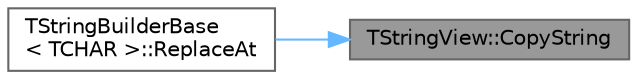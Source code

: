 digraph "TStringView::CopyString"
{
 // INTERACTIVE_SVG=YES
 // LATEX_PDF_SIZE
  bgcolor="transparent";
  edge [fontname=Helvetica,fontsize=10,labelfontname=Helvetica,labelfontsize=10];
  node [fontname=Helvetica,fontsize=10,shape=box,height=0.2,width=0.4];
  rankdir="RL";
  Node1 [id="Node000001",label="TStringView::CopyString",height=0.2,width=0.4,color="gray40", fillcolor="grey60", style="filled", fontcolor="black",tooltip="Copy characters from the view into a destination buffer without null termination."];
  Node1 -> Node2 [id="edge1_Node000001_Node000002",dir="back",color="steelblue1",style="solid",tooltip=" "];
  Node2 [id="Node000002",label="TStringBuilderBase\l\< TCHAR \>::ReplaceAt",height=0.2,width=0.4,color="grey40", fillcolor="white", style="filled",URL="$d6/dbc/classTStringBuilderBase.html#a325922908b7763e789549be4af445489",tooltip=" "];
}
